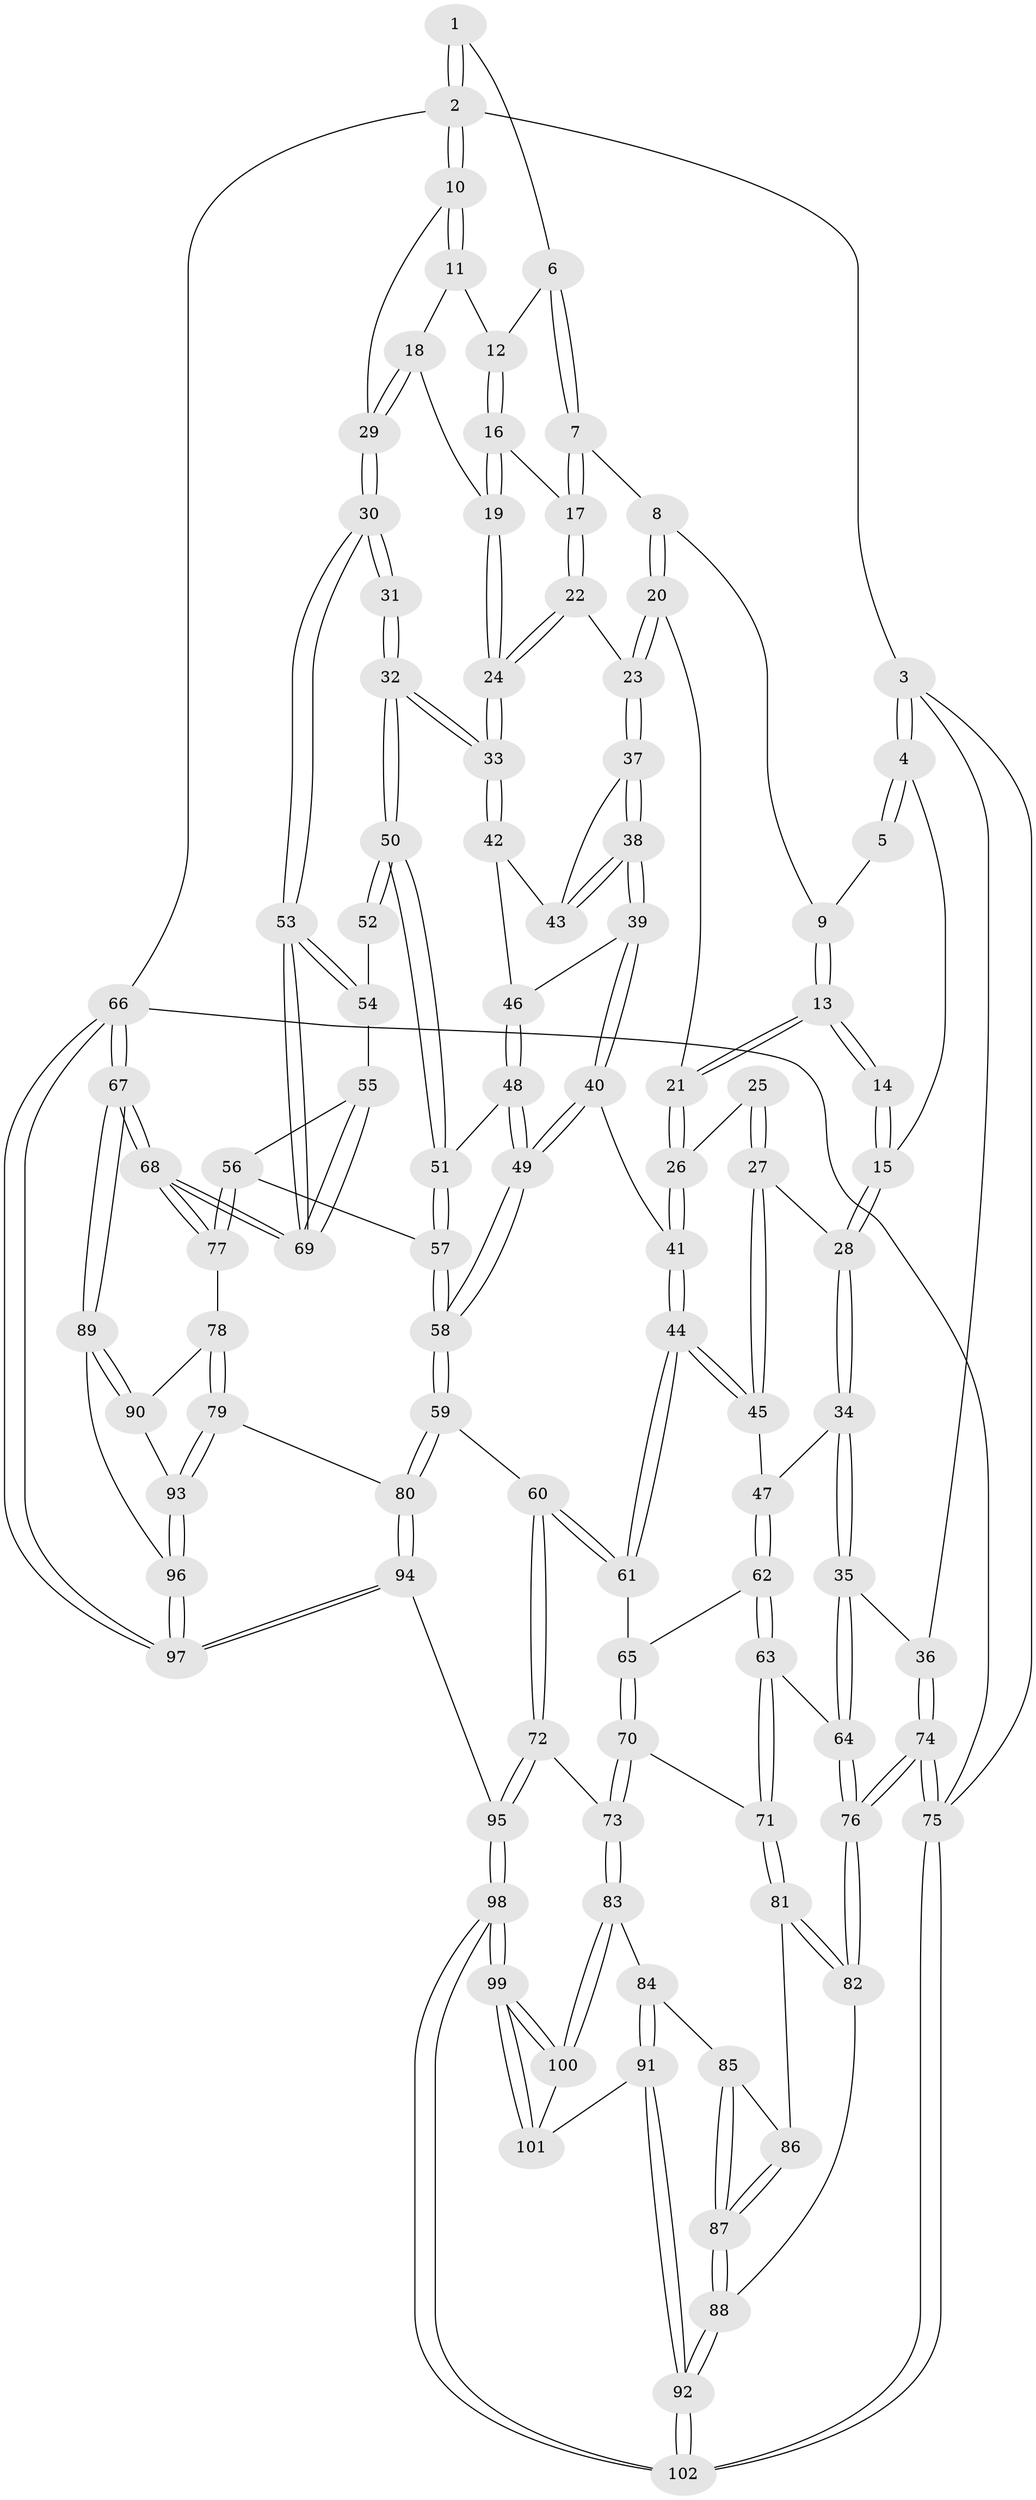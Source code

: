 // coarse degree distribution, {4: 0.4225352112676056, 6: 0.07042253521126761, 5: 0.39436619718309857, 3: 0.09859154929577464, 7: 0.014084507042253521}
// Generated by graph-tools (version 1.1) at 2025/24/03/03/25 07:24:34]
// undirected, 102 vertices, 252 edges
graph export_dot {
graph [start="1"]
  node [color=gray90,style=filled];
  1 [pos="+0.9229641695139794+0"];
  2 [pos="+1+0"];
  3 [pos="+0+0"];
  4 [pos="+0.03548071233816008+0"];
  5 [pos="+0.5684315238583892+0"];
  6 [pos="+0.8784225751723388+0"];
  7 [pos="+0.761295297384467+0.06885794942133941"];
  8 [pos="+0.7081994853340858+0.08562048220626667"];
  9 [pos="+0.6008694673772239+0.04939246699707354"];
  10 [pos="+1+0.19500275328844213"];
  11 [pos="+0.9480804313062682+0.11808830189318852"];
  12 [pos="+0.8962115748131273+0.04805908035541278"];
  13 [pos="+0.5379449447986323+0.1770395798402479"];
  14 [pos="+0.3229195167055485+0.06032038257766556"];
  15 [pos="+0.04559909612532379+0"];
  16 [pos="+0.8777198493001791+0.1483523551630952"];
  17 [pos="+0.7890650863497217+0.19088586837390698"];
  18 [pos="+0.9547662535191669+0.22451117111501623"];
  19 [pos="+0.9520032848939475+0.22517601701639248"];
  20 [pos="+0.6501900496020945+0.21313816854353168"];
  21 [pos="+0.5432287137627206+0.18815638749880073"];
  22 [pos="+0.7884877137059548+0.19253169819955773"];
  23 [pos="+0.6693599090860317+0.2271931228663779"];
  24 [pos="+0.8580219317315697+0.3118023233496717"];
  25 [pos="+0.35898393508888027+0.23343746990458308"];
  26 [pos="+0.5050170495371875+0.28868887393034615"];
  27 [pos="+0.3338448038102272+0.33275779682673345"];
  28 [pos="+0.17876195240289453+0.30047371596504696"];
  29 [pos="+1+0.2222373904397333"];
  30 [pos="+1+0.28438390580128314"];
  31 [pos="+1+0.3328896393580257"];
  32 [pos="+0.8581702094912077+0.3651147377091387"];
  33 [pos="+0.8510839740262939+0.345527941090613"];
  34 [pos="+0.13856411928315712+0.4165378278875058"];
  35 [pos="+0.0072266365762108245+0.45764480706774646"];
  36 [pos="+0+0.4494338445090946"];
  37 [pos="+0.673733128555873+0.24576511677702476"];
  38 [pos="+0.636888972379032+0.3472127782026586"];
  39 [pos="+0.6279577107970349+0.36370270132608523"];
  40 [pos="+0.5452131593951246+0.39213495245642643"];
  41 [pos="+0.4958333921375473+0.3721606654069496"];
  42 [pos="+0.7554515417417764+0.33170694988007804"];
  43 [pos="+0.7472083715603426+0.3249328143669039"];
  44 [pos="+0.41596838605961955+0.4172558277471595"];
  45 [pos="+0.38386386625993413+0.38782959335430384"];
  46 [pos="+0.6885343068541168+0.3927333719587228"];
  47 [pos="+0.1446978434975692+0.4224207333335531"];
  48 [pos="+0.6923783214290552+0.4034691300367222"];
  49 [pos="+0.6479055134130686+0.5564125446607313"];
  50 [pos="+0.8597424188839902+0.39356154388581427"];
  51 [pos="+0.8276584242763516+0.4658628599946817"];
  52 [pos="+0.9312969466787914+0.4214547525511754"];
  53 [pos="+1+0.4402074135133415"];
  54 [pos="+0.9665056944088423+0.43708627405267203"];
  55 [pos="+0.9570339764711058+0.5674043244324082"];
  56 [pos="+0.8385950100400887+0.5758326429470151"];
  57 [pos="+0.8107953032374421+0.5559417752217478"];
  58 [pos="+0.6610192551658938+0.5973227481393885"];
  59 [pos="+0.5721496339443325+0.7125481334310385"];
  60 [pos="+0.5219560297977314+0.7172035517166534"];
  61 [pos="+0.3846757465635955+0.5060032544974247"];
  62 [pos="+0.18697200385665091+0.46983869569999887"];
  63 [pos="+0.13815887737531343+0.6812938860640214"];
  64 [pos="+0.1380466517717364+0.6812823415333282"];
  65 [pos="+0.3131620249452857+0.521668098584725"];
  66 [pos="+1+1"];
  67 [pos="+1+0.9103067092037894"];
  68 [pos="+1+0.7995393962915437"];
  69 [pos="+1+0.6234528835169755"];
  70 [pos="+0.23129878107607346+0.6671730084089262"];
  71 [pos="+0.1588569799720874+0.6915065784804585"];
  72 [pos="+0.4819668416475384+0.7505953749166582"];
  73 [pos="+0.4552290630435822+0.7628753951473503"];
  74 [pos="+0+0.791045793867478"];
  75 [pos="+0+1"];
  76 [pos="+0+0.7907352563184861"];
  77 [pos="+0.8848959482754157+0.7258675505595145"];
  78 [pos="+0.8437828520917143+0.773242587206673"];
  79 [pos="+0.6813465377438432+0.793223129824455"];
  80 [pos="+0.6325281183745092+0.7714869003759419"];
  81 [pos="+0.17520105728902402+0.7501216801119946"];
  82 [pos="+0.07260668467071926+0.8674455929062961"];
  83 [pos="+0.426900444720157+0.7918340591581123"];
  84 [pos="+0.2646225376378062+0.8281144213085032"];
  85 [pos="+0.2564116796850361+0.8251932878677316"];
  86 [pos="+0.17528306728032747+0.7502646682574793"];
  87 [pos="+0.14686898580111765+0.9190678639303891"];
  88 [pos="+0.1459008450780923+0.9208110449580778"];
  89 [pos="+0.8957501367101701+0.8967990210549617"];
  90 [pos="+0.8715882913479619+0.8640985647767241"];
  91 [pos="+0.26304264898764246+0.9260418195218427"];
  92 [pos="+0.15965284910064603+0.9723111019836078"];
  93 [pos="+0.7436076238968716+0.8925744381788926"];
  94 [pos="+0.613457286511498+1"];
  95 [pos="+0.5656676329220891+1"];
  96 [pos="+0.7828586169247057+1"];
  97 [pos="+0.7505634240749445+1"];
  98 [pos="+0.4104596499806903+1"];
  99 [pos="+0.3875662451102386+1"];
  100 [pos="+0.3951262665021902+0.8857650503014426"];
  101 [pos="+0.2709158046090296+0.9293114214118937"];
  102 [pos="+0.04946227544130397+1"];
  1 -- 2;
  1 -- 2;
  1 -- 6;
  2 -- 3;
  2 -- 10;
  2 -- 10;
  2 -- 66;
  3 -- 4;
  3 -- 4;
  3 -- 36;
  3 -- 75;
  4 -- 5;
  4 -- 5;
  4 -- 15;
  5 -- 9;
  6 -- 7;
  6 -- 7;
  6 -- 12;
  7 -- 8;
  7 -- 17;
  7 -- 17;
  8 -- 9;
  8 -- 20;
  8 -- 20;
  9 -- 13;
  9 -- 13;
  10 -- 11;
  10 -- 11;
  10 -- 29;
  11 -- 12;
  11 -- 18;
  12 -- 16;
  12 -- 16;
  13 -- 14;
  13 -- 14;
  13 -- 21;
  13 -- 21;
  14 -- 15;
  14 -- 15;
  15 -- 28;
  15 -- 28;
  16 -- 17;
  16 -- 19;
  16 -- 19;
  17 -- 22;
  17 -- 22;
  18 -- 19;
  18 -- 29;
  18 -- 29;
  19 -- 24;
  19 -- 24;
  20 -- 21;
  20 -- 23;
  20 -- 23;
  21 -- 26;
  21 -- 26;
  22 -- 23;
  22 -- 24;
  22 -- 24;
  23 -- 37;
  23 -- 37;
  24 -- 33;
  24 -- 33;
  25 -- 26;
  25 -- 27;
  25 -- 27;
  26 -- 41;
  26 -- 41;
  27 -- 28;
  27 -- 45;
  27 -- 45;
  28 -- 34;
  28 -- 34;
  29 -- 30;
  29 -- 30;
  30 -- 31;
  30 -- 31;
  30 -- 53;
  30 -- 53;
  31 -- 32;
  31 -- 32;
  32 -- 33;
  32 -- 33;
  32 -- 50;
  32 -- 50;
  33 -- 42;
  33 -- 42;
  34 -- 35;
  34 -- 35;
  34 -- 47;
  35 -- 36;
  35 -- 64;
  35 -- 64;
  36 -- 74;
  36 -- 74;
  37 -- 38;
  37 -- 38;
  37 -- 43;
  38 -- 39;
  38 -- 39;
  38 -- 43;
  38 -- 43;
  39 -- 40;
  39 -- 40;
  39 -- 46;
  40 -- 41;
  40 -- 49;
  40 -- 49;
  41 -- 44;
  41 -- 44;
  42 -- 43;
  42 -- 46;
  44 -- 45;
  44 -- 45;
  44 -- 61;
  44 -- 61;
  45 -- 47;
  46 -- 48;
  46 -- 48;
  47 -- 62;
  47 -- 62;
  48 -- 49;
  48 -- 49;
  48 -- 51;
  49 -- 58;
  49 -- 58;
  50 -- 51;
  50 -- 51;
  50 -- 52;
  50 -- 52;
  51 -- 57;
  51 -- 57;
  52 -- 54;
  53 -- 54;
  53 -- 54;
  53 -- 69;
  53 -- 69;
  54 -- 55;
  55 -- 56;
  55 -- 69;
  55 -- 69;
  56 -- 57;
  56 -- 77;
  56 -- 77;
  57 -- 58;
  57 -- 58;
  58 -- 59;
  58 -- 59;
  59 -- 60;
  59 -- 80;
  59 -- 80;
  60 -- 61;
  60 -- 61;
  60 -- 72;
  60 -- 72;
  61 -- 65;
  62 -- 63;
  62 -- 63;
  62 -- 65;
  63 -- 64;
  63 -- 71;
  63 -- 71;
  64 -- 76;
  64 -- 76;
  65 -- 70;
  65 -- 70;
  66 -- 67;
  66 -- 67;
  66 -- 97;
  66 -- 97;
  66 -- 75;
  67 -- 68;
  67 -- 68;
  67 -- 89;
  67 -- 89;
  68 -- 69;
  68 -- 69;
  68 -- 77;
  68 -- 77;
  70 -- 71;
  70 -- 73;
  70 -- 73;
  71 -- 81;
  71 -- 81;
  72 -- 73;
  72 -- 95;
  72 -- 95;
  73 -- 83;
  73 -- 83;
  74 -- 75;
  74 -- 75;
  74 -- 76;
  74 -- 76;
  75 -- 102;
  75 -- 102;
  76 -- 82;
  76 -- 82;
  77 -- 78;
  78 -- 79;
  78 -- 79;
  78 -- 90;
  79 -- 80;
  79 -- 93;
  79 -- 93;
  80 -- 94;
  80 -- 94;
  81 -- 82;
  81 -- 82;
  81 -- 86;
  82 -- 88;
  83 -- 84;
  83 -- 100;
  83 -- 100;
  84 -- 85;
  84 -- 91;
  84 -- 91;
  85 -- 86;
  85 -- 87;
  85 -- 87;
  86 -- 87;
  86 -- 87;
  87 -- 88;
  87 -- 88;
  88 -- 92;
  88 -- 92;
  89 -- 90;
  89 -- 90;
  89 -- 96;
  90 -- 93;
  91 -- 92;
  91 -- 92;
  91 -- 101;
  92 -- 102;
  92 -- 102;
  93 -- 96;
  93 -- 96;
  94 -- 95;
  94 -- 97;
  94 -- 97;
  95 -- 98;
  95 -- 98;
  96 -- 97;
  96 -- 97;
  98 -- 99;
  98 -- 99;
  98 -- 102;
  98 -- 102;
  99 -- 100;
  99 -- 100;
  99 -- 101;
  99 -- 101;
  100 -- 101;
}
